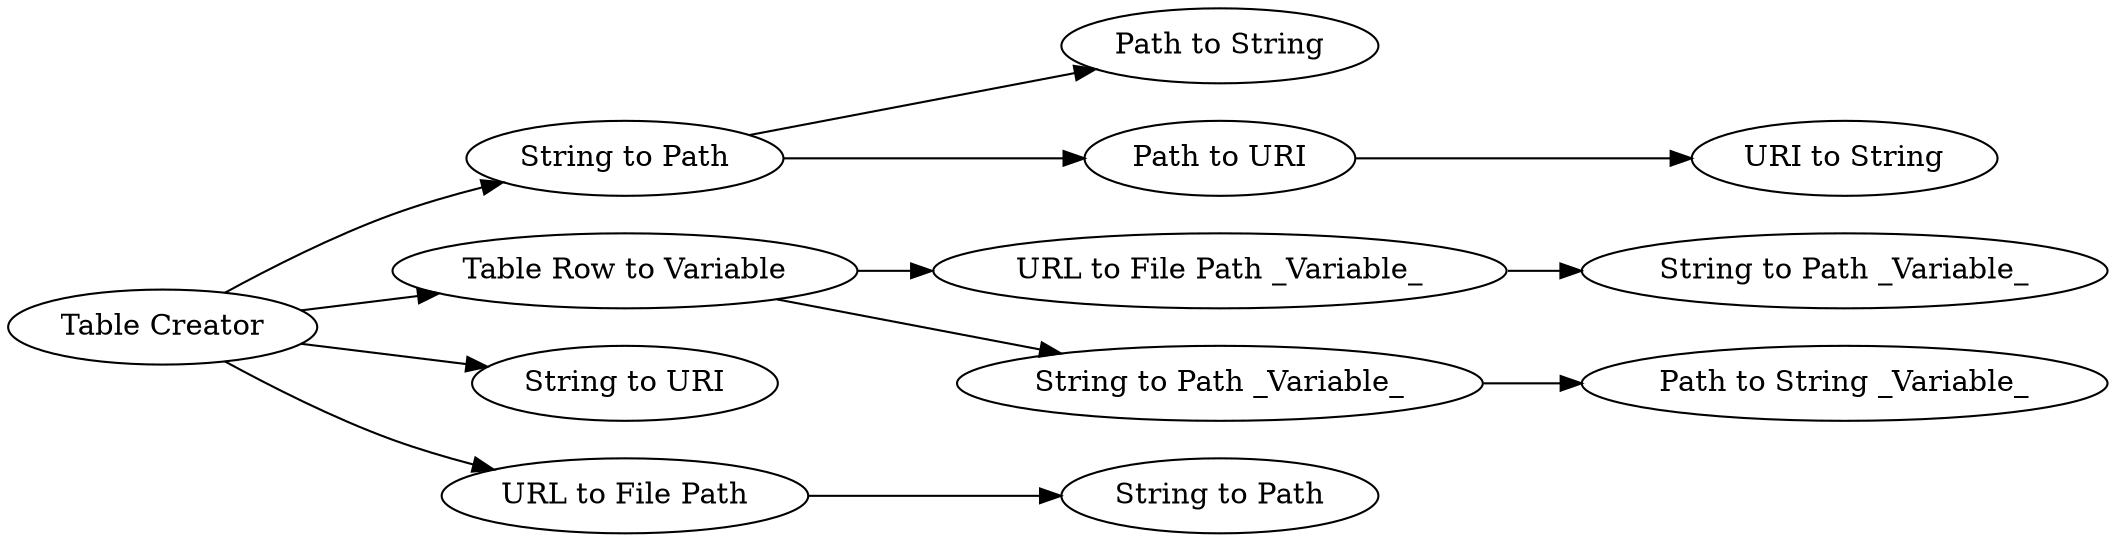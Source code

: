 digraph {
	"-3394374414404659101_6" [label="Path to String"]
	"-3394374414404659101_9" [label="URL to File Path _Variable_"]
	"-3394374414404659101_8" [label="String to Path"]
	"-3394374414404659101_3" [label="String to Path"]
	"-3394374414404659101_13" [label="String to Path _Variable_"]
	"-3394374414404659101_12" [label="Table Row to Variable"]
	"-3394374414404659101_10" [label="String to Path _Variable_"]
	"-3394374414404659101_2" [label="Table Creator"]
	"-3394374414404659101_1" [label="Path to URI"]
	"-3394374414404659101_11" [label="Path to String _Variable_"]
	"-3394374414404659101_5" [label="String to URI"]
	"-3394374414404659101_7" [label="URL to File Path"]
	"-3394374414404659101_4" [label="URI to String"]
	"-3394374414404659101_3" -> "-3394374414404659101_6"
	"-3394374414404659101_1" -> "-3394374414404659101_4"
	"-3394374414404659101_12" -> "-3394374414404659101_9"
	"-3394374414404659101_7" -> "-3394374414404659101_8"
	"-3394374414404659101_9" -> "-3394374414404659101_13"
	"-3394374414404659101_2" -> "-3394374414404659101_3"
	"-3394374414404659101_2" -> "-3394374414404659101_7"
	"-3394374414404659101_2" -> "-3394374414404659101_12"
	"-3394374414404659101_3" -> "-3394374414404659101_1"
	"-3394374414404659101_10" -> "-3394374414404659101_11"
	"-3394374414404659101_2" -> "-3394374414404659101_5"
	"-3394374414404659101_12" -> "-3394374414404659101_10"
	rankdir=LR
}
